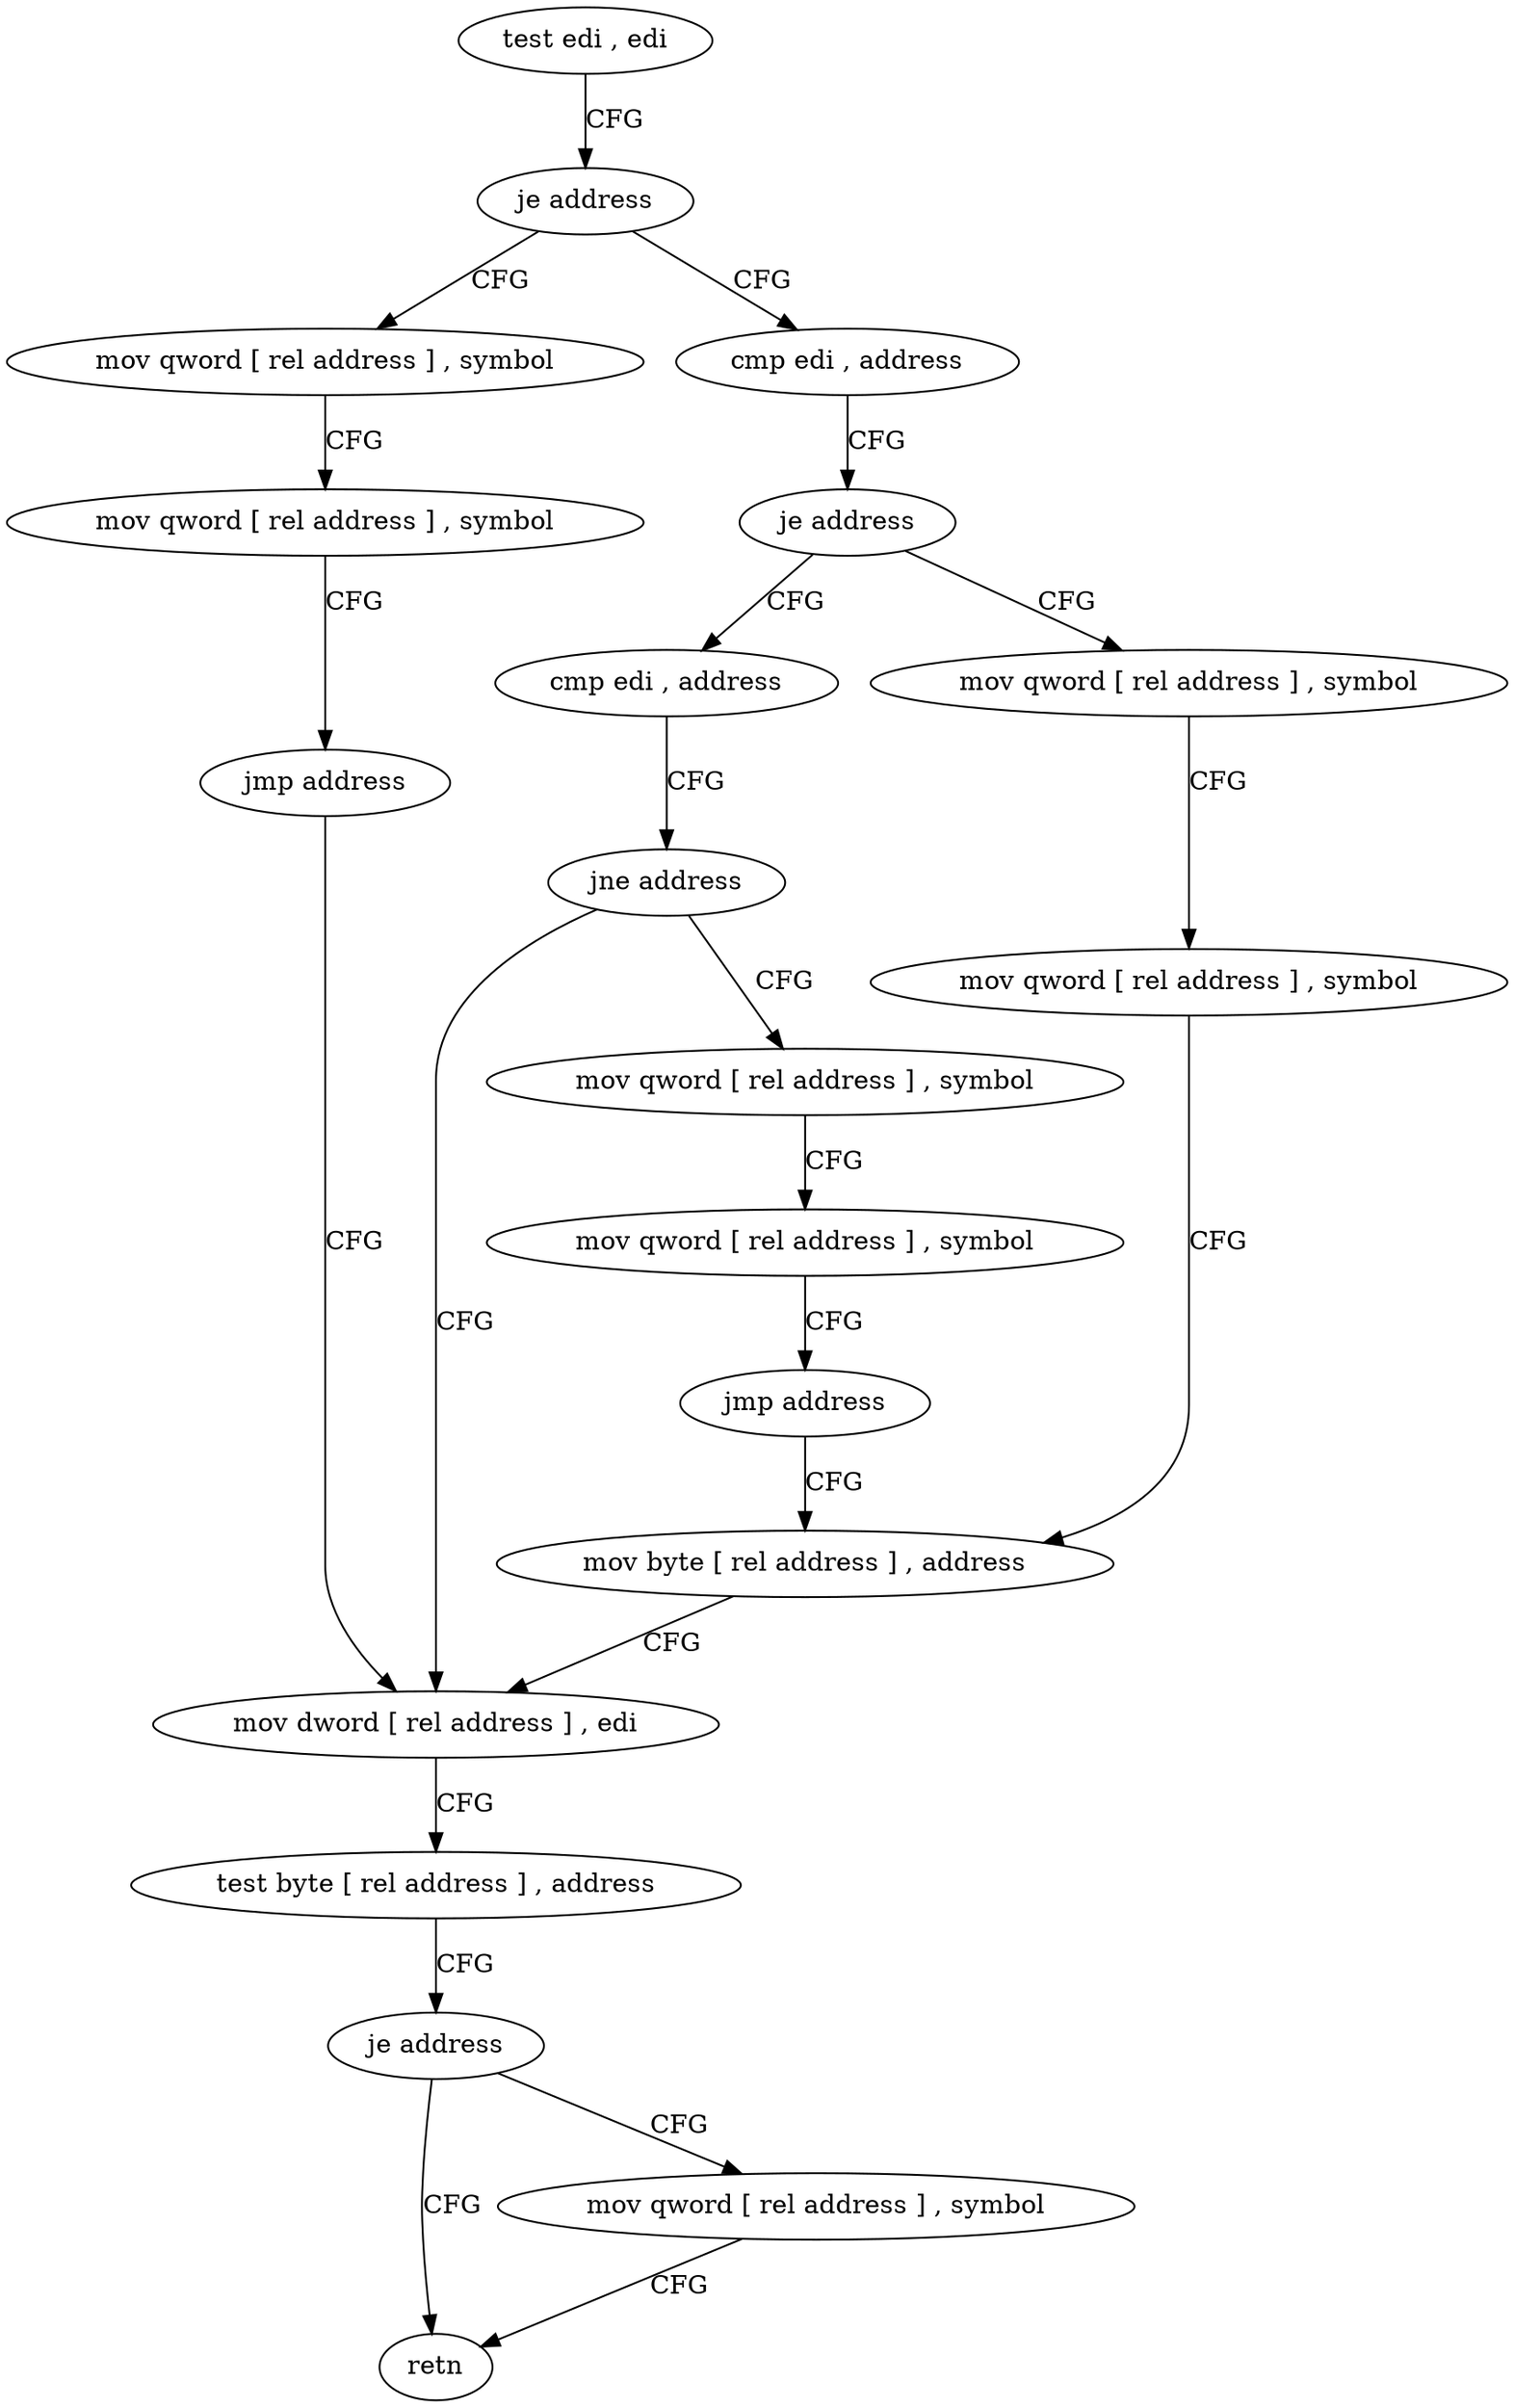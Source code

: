 digraph "func" {
"4238112" [label = "test edi , edi" ]
"4238114" [label = "je address" ]
"4238150" [label = "mov qword [ rel address ] , symbol" ]
"4238116" [label = "cmp edi , address" ]
"4238161" [label = "mov qword [ rel address ] , symbol" ]
"4238172" [label = "jmp address" ]
"4238203" [label = "mov dword [ rel address ] , edi" ]
"4238119" [label = "je address" ]
"4238174" [label = "mov qword [ rel address ] , symbol" ]
"4238121" [label = "cmp edi , address" ]
"4238209" [label = "test byte [ rel address ] , address" ]
"4238216" [label = "je address" ]
"4238229" [label = "retn" ]
"4238218" [label = "mov qword [ rel address ] , symbol" ]
"4238185" [label = "mov qword [ rel address ] , symbol" ]
"4238196" [label = "mov byte [ rel address ] , address" ]
"4238124" [label = "jne address" ]
"4238126" [label = "mov qword [ rel address ] , symbol" ]
"4238137" [label = "mov qword [ rel address ] , symbol" ]
"4238148" [label = "jmp address" ]
"4238112" -> "4238114" [ label = "CFG" ]
"4238114" -> "4238150" [ label = "CFG" ]
"4238114" -> "4238116" [ label = "CFG" ]
"4238150" -> "4238161" [ label = "CFG" ]
"4238116" -> "4238119" [ label = "CFG" ]
"4238161" -> "4238172" [ label = "CFG" ]
"4238172" -> "4238203" [ label = "CFG" ]
"4238203" -> "4238209" [ label = "CFG" ]
"4238119" -> "4238174" [ label = "CFG" ]
"4238119" -> "4238121" [ label = "CFG" ]
"4238174" -> "4238185" [ label = "CFG" ]
"4238121" -> "4238124" [ label = "CFG" ]
"4238209" -> "4238216" [ label = "CFG" ]
"4238216" -> "4238229" [ label = "CFG" ]
"4238216" -> "4238218" [ label = "CFG" ]
"4238218" -> "4238229" [ label = "CFG" ]
"4238185" -> "4238196" [ label = "CFG" ]
"4238196" -> "4238203" [ label = "CFG" ]
"4238124" -> "4238203" [ label = "CFG" ]
"4238124" -> "4238126" [ label = "CFG" ]
"4238126" -> "4238137" [ label = "CFG" ]
"4238137" -> "4238148" [ label = "CFG" ]
"4238148" -> "4238196" [ label = "CFG" ]
}
